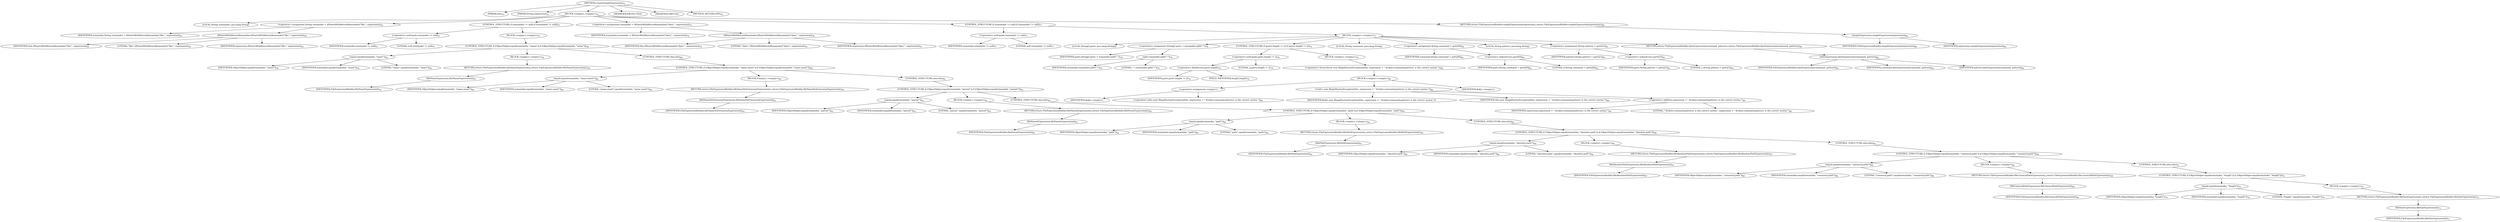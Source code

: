 digraph "createSimpleExpression" {  
"27" [label = <(METHOD,createSimpleExpression)<SUB>53</SUB>> ]
"6" [label = <(PARAM,this)<SUB>53</SUB>> ]
"28" [label = <(PARAM,String expression)<SUB>53</SUB>> ]
"29" [label = <(BLOCK,&lt;empty&gt;,&lt;empty&gt;)<SUB>53</SUB>> ]
"30" [label = <(LOCAL,String remainder: java.lang.String)> ]
"31" [label = <(&lt;operator&gt;.assignment,String remainder = ifStartsWithReturnRemainder(&quot;file:&quot;, expression))<SUB>56</SUB>> ]
"32" [label = <(IDENTIFIER,remainder,String remainder = ifStartsWithReturnRemainder(&quot;file:&quot;, expression))<SUB>56</SUB>> ]
"33" [label = <(ifStartsWithReturnRemainder,ifStartsWithReturnRemainder(&quot;file:&quot;, expression))<SUB>56</SUB>> ]
"5" [label = <(IDENTIFIER,this,ifStartsWithReturnRemainder(&quot;file:&quot;, expression))<SUB>56</SUB>> ]
"34" [label = <(LITERAL,&quot;file:&quot;,ifStartsWithReturnRemainder(&quot;file:&quot;, expression))<SUB>56</SUB>> ]
"35" [label = <(IDENTIFIER,expression,ifStartsWithReturnRemainder(&quot;file:&quot;, expression))<SUB>56</SUB>> ]
"36" [label = <(CONTROL_STRUCTURE,if (remainder != null),if (remainder != null))<SUB>57</SUB>> ]
"37" [label = <(&lt;operator&gt;.notEquals,remainder != null)<SUB>57</SUB>> ]
"38" [label = <(IDENTIFIER,remainder,remainder != null)<SUB>57</SUB>> ]
"39" [label = <(LITERAL,null,remainder != null)<SUB>57</SUB>> ]
"40" [label = <(BLOCK,&lt;empty&gt;,&lt;empty&gt;)<SUB>57</SUB>> ]
"41" [label = <(CONTROL_STRUCTURE,if (ObjectHelper.equal(remainder, &quot;name&quot;)),if (ObjectHelper.equal(remainder, &quot;name&quot;)))<SUB>58</SUB>> ]
"42" [label = <(equal,equal(remainder, &quot;name&quot;))<SUB>58</SUB>> ]
"43" [label = <(IDENTIFIER,ObjectHelper,equal(remainder, &quot;name&quot;))<SUB>58</SUB>> ]
"44" [label = <(IDENTIFIER,remainder,equal(remainder, &quot;name&quot;))<SUB>58</SUB>> ]
"45" [label = <(LITERAL,&quot;name&quot;,equal(remainder, &quot;name&quot;))<SUB>58</SUB>> ]
"46" [label = <(BLOCK,&lt;empty&gt;,&lt;empty&gt;)<SUB>58</SUB>> ]
"47" [label = <(RETURN,return FileExpressionBuilder.fileNameExpression();,return FileExpressionBuilder.fileNameExpression();)<SUB>59</SUB>> ]
"48" [label = <(fileNameExpression,fileNameExpression())<SUB>59</SUB>> ]
"49" [label = <(IDENTIFIER,FileExpressionBuilder,fileNameExpression())<SUB>59</SUB>> ]
"50" [label = <(CONTROL_STRUCTURE,else,else)<SUB>60</SUB>> ]
"51" [label = <(CONTROL_STRUCTURE,if (ObjectHelper.equal(remainder, &quot;name.noext&quot;)),if (ObjectHelper.equal(remainder, &quot;name.noext&quot;)))<SUB>60</SUB>> ]
"52" [label = <(equal,equal(remainder, &quot;name.noext&quot;))<SUB>60</SUB>> ]
"53" [label = <(IDENTIFIER,ObjectHelper,equal(remainder, &quot;name.noext&quot;))<SUB>60</SUB>> ]
"54" [label = <(IDENTIFIER,remainder,equal(remainder, &quot;name.noext&quot;))<SUB>60</SUB>> ]
"55" [label = <(LITERAL,&quot;name.noext&quot;,equal(remainder, &quot;name.noext&quot;))<SUB>60</SUB>> ]
"56" [label = <(BLOCK,&lt;empty&gt;,&lt;empty&gt;)<SUB>60</SUB>> ]
"57" [label = <(RETURN,return FileExpressionBuilder.fileNameNoExtensionExpression();,return FileExpressionBuilder.fileNameNoExtensionExpression();)<SUB>61</SUB>> ]
"58" [label = <(fileNameNoExtensionExpression,fileNameNoExtensionExpression())<SUB>61</SUB>> ]
"59" [label = <(IDENTIFIER,FileExpressionBuilder,fileNameNoExtensionExpression())<SUB>61</SUB>> ]
"60" [label = <(CONTROL_STRUCTURE,else,else)<SUB>62</SUB>> ]
"61" [label = <(CONTROL_STRUCTURE,if (ObjectHelper.equal(remainder, &quot;parent&quot;)),if (ObjectHelper.equal(remainder, &quot;parent&quot;)))<SUB>62</SUB>> ]
"62" [label = <(equal,equal(remainder, &quot;parent&quot;))<SUB>62</SUB>> ]
"63" [label = <(IDENTIFIER,ObjectHelper,equal(remainder, &quot;parent&quot;))<SUB>62</SUB>> ]
"64" [label = <(IDENTIFIER,remainder,equal(remainder, &quot;parent&quot;))<SUB>62</SUB>> ]
"65" [label = <(LITERAL,&quot;parent&quot;,equal(remainder, &quot;parent&quot;))<SUB>62</SUB>> ]
"66" [label = <(BLOCK,&lt;empty&gt;,&lt;empty&gt;)<SUB>62</SUB>> ]
"67" [label = <(RETURN,return FileExpressionBuilder.fileParentExpression();,return FileExpressionBuilder.fileParentExpression();)<SUB>63</SUB>> ]
"68" [label = <(fileParentExpression,fileParentExpression())<SUB>63</SUB>> ]
"69" [label = <(IDENTIFIER,FileExpressionBuilder,fileParentExpression())<SUB>63</SUB>> ]
"70" [label = <(CONTROL_STRUCTURE,else,else)<SUB>64</SUB>> ]
"71" [label = <(CONTROL_STRUCTURE,if (ObjectHelper.equal(remainder, &quot;path&quot;)),if (ObjectHelper.equal(remainder, &quot;path&quot;)))<SUB>64</SUB>> ]
"72" [label = <(equal,equal(remainder, &quot;path&quot;))<SUB>64</SUB>> ]
"73" [label = <(IDENTIFIER,ObjectHelper,equal(remainder, &quot;path&quot;))<SUB>64</SUB>> ]
"74" [label = <(IDENTIFIER,remainder,equal(remainder, &quot;path&quot;))<SUB>64</SUB>> ]
"75" [label = <(LITERAL,&quot;path&quot;,equal(remainder, &quot;path&quot;))<SUB>64</SUB>> ]
"76" [label = <(BLOCK,&lt;empty&gt;,&lt;empty&gt;)<SUB>64</SUB>> ]
"77" [label = <(RETURN,return FileExpressionBuilder.filePathExpression();,return FileExpressionBuilder.filePathExpression();)<SUB>65</SUB>> ]
"78" [label = <(filePathExpression,filePathExpression())<SUB>65</SUB>> ]
"79" [label = <(IDENTIFIER,FileExpressionBuilder,filePathExpression())<SUB>65</SUB>> ]
"80" [label = <(CONTROL_STRUCTURE,else,else)<SUB>66</SUB>> ]
"81" [label = <(CONTROL_STRUCTURE,if (ObjectHelper.equal(remainder, &quot;absolute.path&quot;)),if (ObjectHelper.equal(remainder, &quot;absolute.path&quot;)))<SUB>66</SUB>> ]
"82" [label = <(equal,equal(remainder, &quot;absolute.path&quot;))<SUB>66</SUB>> ]
"83" [label = <(IDENTIFIER,ObjectHelper,equal(remainder, &quot;absolute.path&quot;))<SUB>66</SUB>> ]
"84" [label = <(IDENTIFIER,remainder,equal(remainder, &quot;absolute.path&quot;))<SUB>66</SUB>> ]
"85" [label = <(LITERAL,&quot;absolute.path&quot;,equal(remainder, &quot;absolute.path&quot;))<SUB>66</SUB>> ]
"86" [label = <(BLOCK,&lt;empty&gt;,&lt;empty&gt;)<SUB>66</SUB>> ]
"87" [label = <(RETURN,return FileExpressionBuilder.fileAbsolutePathExpression();,return FileExpressionBuilder.fileAbsolutePathExpression();)<SUB>67</SUB>> ]
"88" [label = <(fileAbsolutePathExpression,fileAbsolutePathExpression())<SUB>67</SUB>> ]
"89" [label = <(IDENTIFIER,FileExpressionBuilder,fileAbsolutePathExpression())<SUB>67</SUB>> ]
"90" [label = <(CONTROL_STRUCTURE,else,else)<SUB>68</SUB>> ]
"91" [label = <(CONTROL_STRUCTURE,if (ObjectHelper.equal(remainder, &quot;canonical.path&quot;)),if (ObjectHelper.equal(remainder, &quot;canonical.path&quot;)))<SUB>68</SUB>> ]
"92" [label = <(equal,equal(remainder, &quot;canonical.path&quot;))<SUB>68</SUB>> ]
"93" [label = <(IDENTIFIER,ObjectHelper,equal(remainder, &quot;canonical.path&quot;))<SUB>68</SUB>> ]
"94" [label = <(IDENTIFIER,remainder,equal(remainder, &quot;canonical.path&quot;))<SUB>68</SUB>> ]
"95" [label = <(LITERAL,&quot;canonical.path&quot;,equal(remainder, &quot;canonical.path&quot;))<SUB>68</SUB>> ]
"96" [label = <(BLOCK,&lt;empty&gt;,&lt;empty&gt;)<SUB>68</SUB>> ]
"97" [label = <(RETURN,return FileExpressionBuilder.fileCanoicalPathExpression();,return FileExpressionBuilder.fileCanoicalPathExpression();)<SUB>69</SUB>> ]
"98" [label = <(fileCanoicalPathExpression,fileCanoicalPathExpression())<SUB>69</SUB>> ]
"99" [label = <(IDENTIFIER,FileExpressionBuilder,fileCanoicalPathExpression())<SUB>69</SUB>> ]
"100" [label = <(CONTROL_STRUCTURE,else,else)<SUB>70</SUB>> ]
"101" [label = <(CONTROL_STRUCTURE,if (ObjectHelper.equal(remainder, &quot;length&quot;)),if (ObjectHelper.equal(remainder, &quot;length&quot;)))<SUB>70</SUB>> ]
"102" [label = <(equal,equal(remainder, &quot;length&quot;))<SUB>70</SUB>> ]
"103" [label = <(IDENTIFIER,ObjectHelper,equal(remainder, &quot;length&quot;))<SUB>70</SUB>> ]
"104" [label = <(IDENTIFIER,remainder,equal(remainder, &quot;length&quot;))<SUB>70</SUB>> ]
"105" [label = <(LITERAL,&quot;length&quot;,equal(remainder, &quot;length&quot;))<SUB>70</SUB>> ]
"106" [label = <(BLOCK,&lt;empty&gt;,&lt;empty&gt;)<SUB>70</SUB>> ]
"107" [label = <(RETURN,return FileExpressionBuilder.fileSizeExpression();,return FileExpressionBuilder.fileSizeExpression();)<SUB>71</SUB>> ]
"108" [label = <(fileSizeExpression,fileSizeExpression())<SUB>71</SUB>> ]
"109" [label = <(IDENTIFIER,FileExpressionBuilder,fileSizeExpression())<SUB>71</SUB>> ]
"110" [label = <(&lt;operator&gt;.assignment,remainder = ifStartsWithReturnRemainder(&quot;date:&quot;, expression))<SUB>76</SUB>> ]
"111" [label = <(IDENTIFIER,remainder,remainder = ifStartsWithReturnRemainder(&quot;date:&quot;, expression))<SUB>76</SUB>> ]
"112" [label = <(ifStartsWithReturnRemainder,ifStartsWithReturnRemainder(&quot;date:&quot;, expression))<SUB>76</SUB>> ]
"7" [label = <(IDENTIFIER,this,ifStartsWithReturnRemainder(&quot;date:&quot;, expression))<SUB>76</SUB>> ]
"113" [label = <(LITERAL,&quot;date:&quot;,ifStartsWithReturnRemainder(&quot;date:&quot;, expression))<SUB>76</SUB>> ]
"114" [label = <(IDENTIFIER,expression,ifStartsWithReturnRemainder(&quot;date:&quot;, expression))<SUB>76</SUB>> ]
"115" [label = <(CONTROL_STRUCTURE,if (remainder != null),if (remainder != null))<SUB>77</SUB>> ]
"116" [label = <(&lt;operator&gt;.notEquals,remainder != null)<SUB>77</SUB>> ]
"117" [label = <(IDENTIFIER,remainder,remainder != null)<SUB>77</SUB>> ]
"118" [label = <(LITERAL,null,remainder != null)<SUB>77</SUB>> ]
"119" [label = <(BLOCK,&lt;empty&gt;,&lt;empty&gt;)<SUB>77</SUB>> ]
"120" [label = <(LOCAL,String[] parts: java.lang.String[])> ]
"121" [label = <(&lt;operator&gt;.assignment,String[] parts = remainder.split(&quot;:&quot;))<SUB>78</SUB>> ]
"122" [label = <(IDENTIFIER,parts,String[] parts = remainder.split(&quot;:&quot;))<SUB>78</SUB>> ]
"123" [label = <(split,remainder.split(&quot;:&quot;))<SUB>78</SUB>> ]
"124" [label = <(IDENTIFIER,remainder,remainder.split(&quot;:&quot;))<SUB>78</SUB>> ]
"125" [label = <(LITERAL,&quot;:&quot;,remainder.split(&quot;:&quot;))<SUB>78</SUB>> ]
"126" [label = <(CONTROL_STRUCTURE,if (parts.length != 2),if (parts.length != 2))<SUB>79</SUB>> ]
"127" [label = <(&lt;operator&gt;.notEquals,parts.length != 2)<SUB>79</SUB>> ]
"128" [label = <(&lt;operator&gt;.fieldAccess,parts.length)<SUB>79</SUB>> ]
"129" [label = <(IDENTIFIER,parts,parts.length != 2)<SUB>79</SUB>> ]
"130" [label = <(FIELD_IDENTIFIER,length,length)<SUB>79</SUB>> ]
"131" [label = <(LITERAL,2,parts.length != 2)<SUB>79</SUB>> ]
"132" [label = <(BLOCK,&lt;empty&gt;,&lt;empty&gt;)<SUB>79</SUB>> ]
"133" [label = <(&lt;operator&gt;.throw,throw new IllegalSyntaxException(this, expression + &quot; ${date:command:pattern} is the correct syntax.&quot;);)<SUB>80</SUB>> ]
"134" [label = <(BLOCK,&lt;empty&gt;,&lt;empty&gt;)<SUB>80</SUB>> ]
"135" [label = <(&lt;operator&gt;.assignment,&lt;empty&gt;)> ]
"136" [label = <(IDENTIFIER,$obj1,&lt;empty&gt;)> ]
"137" [label = <(&lt;operator&gt;.alloc,new IllegalSyntaxException(this, expression + &quot; ${date:command:pattern} is the correct syntax.&quot;))<SUB>80</SUB>> ]
"138" [label = <(&lt;init&gt;,new IllegalSyntaxException(this, expression + &quot; ${date:command:pattern} is the correct syntax.&quot;))<SUB>80</SUB>> ]
"139" [label = <(IDENTIFIER,$obj1,new IllegalSyntaxException(this, expression + &quot; ${date:command:pattern} is the correct syntax.&quot;))> ]
"8" [label = <(IDENTIFIER,this,new IllegalSyntaxException(this, expression + &quot; ${date:command:pattern} is the correct syntax.&quot;))<SUB>80</SUB>> ]
"140" [label = <(&lt;operator&gt;.addition,expression + &quot; ${date:command:pattern} is the correct syntax.&quot;)<SUB>80</SUB>> ]
"141" [label = <(IDENTIFIER,expression,expression + &quot; ${date:command:pattern} is the correct syntax.&quot;)<SUB>80</SUB>> ]
"142" [label = <(LITERAL,&quot; ${date:command:pattern} is the correct syntax.&quot;,expression + &quot; ${date:command:pattern} is the correct syntax.&quot;)<SUB>80</SUB>> ]
"143" [label = <(IDENTIFIER,$obj1,&lt;empty&gt;)> ]
"144" [label = <(LOCAL,String command: java.lang.String)> ]
"145" [label = <(&lt;operator&gt;.assignment,String command = parts[0])<SUB>82</SUB>> ]
"146" [label = <(IDENTIFIER,command,String command = parts[0])<SUB>82</SUB>> ]
"147" [label = <(&lt;operator&gt;.indexAccess,parts[0])<SUB>82</SUB>> ]
"148" [label = <(IDENTIFIER,parts,String command = parts[0])<SUB>82</SUB>> ]
"149" [label = <(LITERAL,0,String command = parts[0])<SUB>82</SUB>> ]
"150" [label = <(LOCAL,String pattern: java.lang.String)> ]
"151" [label = <(&lt;operator&gt;.assignment,String pattern = parts[1])<SUB>83</SUB>> ]
"152" [label = <(IDENTIFIER,pattern,String pattern = parts[1])<SUB>83</SUB>> ]
"153" [label = <(&lt;operator&gt;.indexAccess,parts[1])<SUB>83</SUB>> ]
"154" [label = <(IDENTIFIER,parts,String pattern = parts[1])<SUB>83</SUB>> ]
"155" [label = <(LITERAL,1,String pattern = parts[1])<SUB>83</SUB>> ]
"156" [label = <(RETURN,return FileExpressionBuilder.dateExpression(command, pattern);,return FileExpressionBuilder.dateExpression(command, pattern);)<SUB>84</SUB>> ]
"157" [label = <(dateExpression,dateExpression(command, pattern))<SUB>84</SUB>> ]
"158" [label = <(IDENTIFIER,FileExpressionBuilder,dateExpression(command, pattern))<SUB>84</SUB>> ]
"159" [label = <(IDENTIFIER,command,dateExpression(command, pattern))<SUB>84</SUB>> ]
"160" [label = <(IDENTIFIER,pattern,dateExpression(command, pattern))<SUB>84</SUB>> ]
"161" [label = <(RETURN,return FileExpressionBuilder.simpleExpression(expression);,return FileExpressionBuilder.simpleExpression(expression);)<SUB>88</SUB>> ]
"162" [label = <(simpleExpression,simpleExpression(expression))<SUB>88</SUB>> ]
"163" [label = <(IDENTIFIER,FileExpressionBuilder,simpleExpression(expression))<SUB>88</SUB>> ]
"164" [label = <(IDENTIFIER,expression,simpleExpression(expression))<SUB>88</SUB>> ]
"165" [label = <(MODIFIER,PROTECTED)> ]
"166" [label = <(MODIFIER,VIRTUAL)> ]
"167" [label = <(METHOD_RETURN,ANY)<SUB>53</SUB>> ]
  "27" -> "6" 
  "27" -> "28" 
  "27" -> "29" 
  "27" -> "165" 
  "27" -> "166" 
  "27" -> "167" 
  "29" -> "30" 
  "29" -> "31" 
  "29" -> "36" 
  "29" -> "110" 
  "29" -> "115" 
  "29" -> "161" 
  "31" -> "32" 
  "31" -> "33" 
  "33" -> "5" 
  "33" -> "34" 
  "33" -> "35" 
  "36" -> "37" 
  "36" -> "40" 
  "37" -> "38" 
  "37" -> "39" 
  "40" -> "41" 
  "41" -> "42" 
  "41" -> "46" 
  "41" -> "50" 
  "42" -> "43" 
  "42" -> "44" 
  "42" -> "45" 
  "46" -> "47" 
  "47" -> "48" 
  "48" -> "49" 
  "50" -> "51" 
  "51" -> "52" 
  "51" -> "56" 
  "51" -> "60" 
  "52" -> "53" 
  "52" -> "54" 
  "52" -> "55" 
  "56" -> "57" 
  "57" -> "58" 
  "58" -> "59" 
  "60" -> "61" 
  "61" -> "62" 
  "61" -> "66" 
  "61" -> "70" 
  "62" -> "63" 
  "62" -> "64" 
  "62" -> "65" 
  "66" -> "67" 
  "67" -> "68" 
  "68" -> "69" 
  "70" -> "71" 
  "71" -> "72" 
  "71" -> "76" 
  "71" -> "80" 
  "72" -> "73" 
  "72" -> "74" 
  "72" -> "75" 
  "76" -> "77" 
  "77" -> "78" 
  "78" -> "79" 
  "80" -> "81" 
  "81" -> "82" 
  "81" -> "86" 
  "81" -> "90" 
  "82" -> "83" 
  "82" -> "84" 
  "82" -> "85" 
  "86" -> "87" 
  "87" -> "88" 
  "88" -> "89" 
  "90" -> "91" 
  "91" -> "92" 
  "91" -> "96" 
  "91" -> "100" 
  "92" -> "93" 
  "92" -> "94" 
  "92" -> "95" 
  "96" -> "97" 
  "97" -> "98" 
  "98" -> "99" 
  "100" -> "101" 
  "101" -> "102" 
  "101" -> "106" 
  "102" -> "103" 
  "102" -> "104" 
  "102" -> "105" 
  "106" -> "107" 
  "107" -> "108" 
  "108" -> "109" 
  "110" -> "111" 
  "110" -> "112" 
  "112" -> "7" 
  "112" -> "113" 
  "112" -> "114" 
  "115" -> "116" 
  "115" -> "119" 
  "116" -> "117" 
  "116" -> "118" 
  "119" -> "120" 
  "119" -> "121" 
  "119" -> "126" 
  "119" -> "144" 
  "119" -> "145" 
  "119" -> "150" 
  "119" -> "151" 
  "119" -> "156" 
  "121" -> "122" 
  "121" -> "123" 
  "123" -> "124" 
  "123" -> "125" 
  "126" -> "127" 
  "126" -> "132" 
  "127" -> "128" 
  "127" -> "131" 
  "128" -> "129" 
  "128" -> "130" 
  "132" -> "133" 
  "133" -> "134" 
  "134" -> "135" 
  "134" -> "138" 
  "134" -> "143" 
  "135" -> "136" 
  "135" -> "137" 
  "138" -> "139" 
  "138" -> "8" 
  "138" -> "140" 
  "140" -> "141" 
  "140" -> "142" 
  "145" -> "146" 
  "145" -> "147" 
  "147" -> "148" 
  "147" -> "149" 
  "151" -> "152" 
  "151" -> "153" 
  "153" -> "154" 
  "153" -> "155" 
  "156" -> "157" 
  "157" -> "158" 
  "157" -> "159" 
  "157" -> "160" 
  "161" -> "162" 
  "162" -> "163" 
  "162" -> "164" 
}
